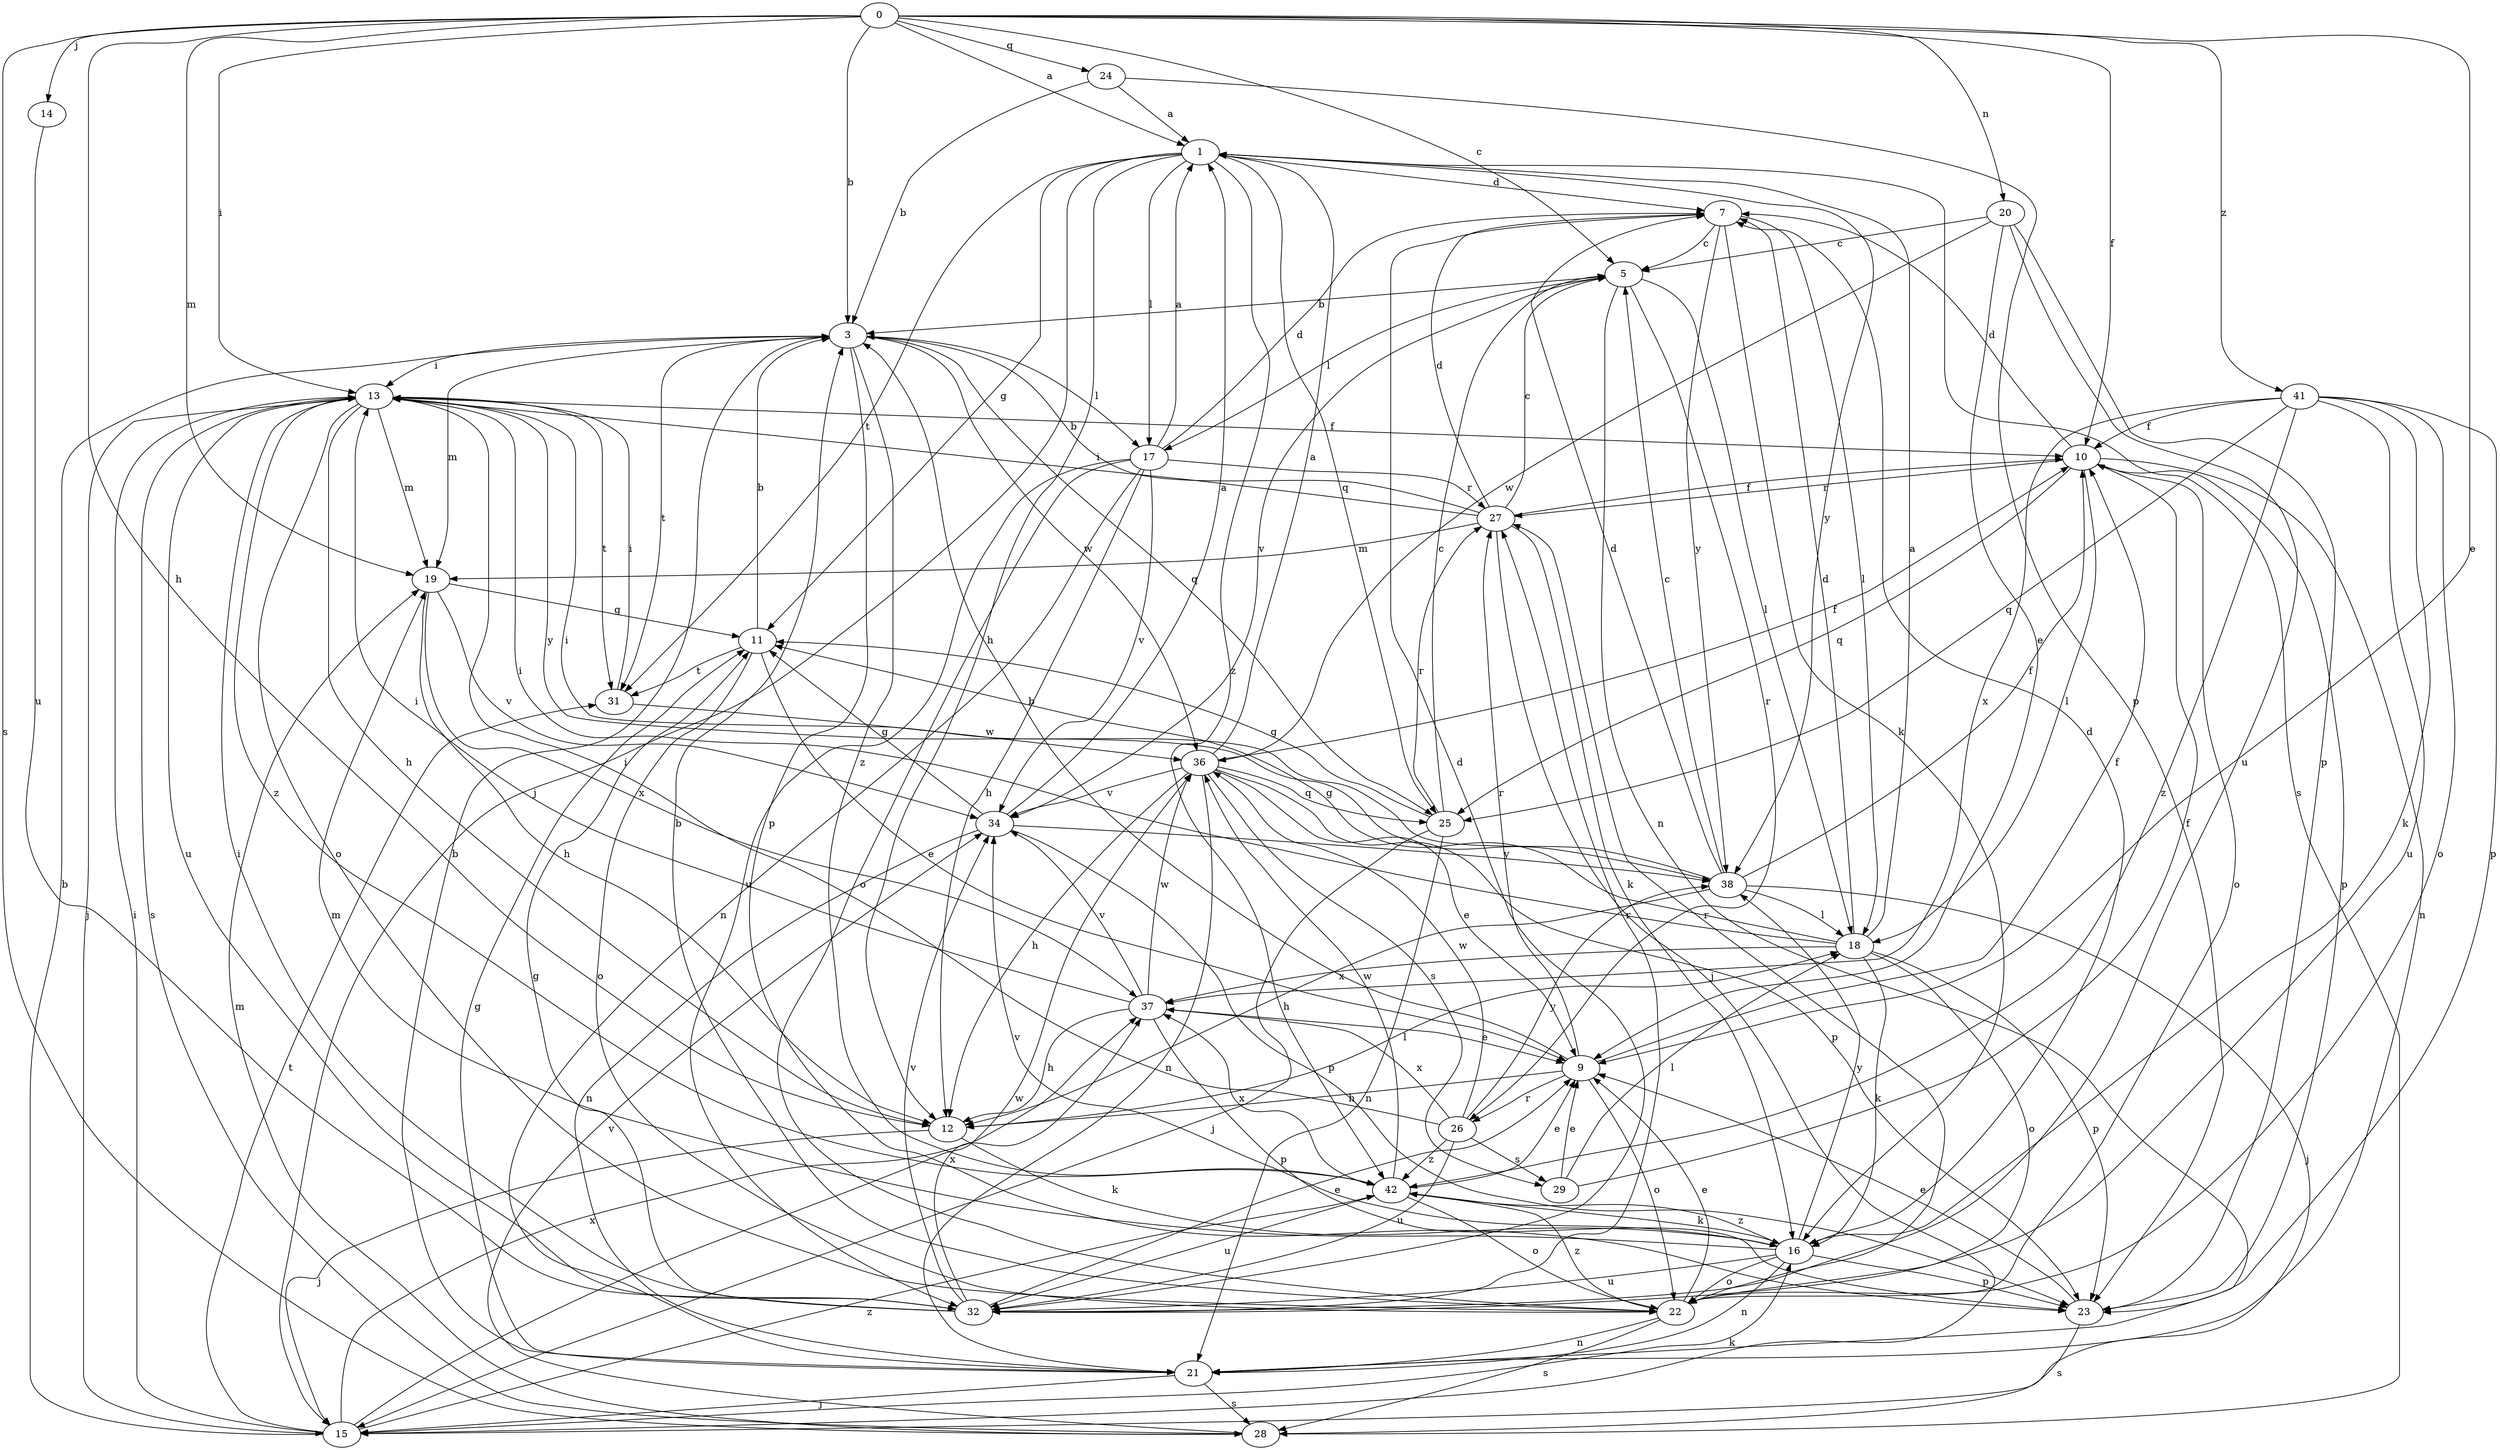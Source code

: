 strict digraph  {
0;
1;
3;
5;
7;
9;
10;
11;
12;
13;
14;
15;
16;
17;
18;
19;
20;
21;
22;
23;
24;
25;
26;
27;
28;
29;
31;
32;
34;
36;
37;
38;
41;
42;
0 -> 1  [label=a];
0 -> 3  [label=b];
0 -> 5  [label=c];
0 -> 9  [label=e];
0 -> 10  [label=f];
0 -> 12  [label=h];
0 -> 13  [label=i];
0 -> 14  [label=j];
0 -> 19  [label=m];
0 -> 20  [label=n];
0 -> 24  [label=q];
0 -> 28  [label=s];
0 -> 41  [label=z];
1 -> 7  [label=d];
1 -> 11  [label=g];
1 -> 12  [label=h];
1 -> 15  [label=j];
1 -> 17  [label=l];
1 -> 25  [label=q];
1 -> 28  [label=s];
1 -> 31  [label=t];
1 -> 38  [label=y];
1 -> 42  [label=z];
3 -> 13  [label=i];
3 -> 17  [label=l];
3 -> 19  [label=m];
3 -> 23  [label=p];
3 -> 25  [label=q];
3 -> 31  [label=t];
3 -> 36  [label=w];
3 -> 42  [label=z];
5 -> 3  [label=b];
5 -> 17  [label=l];
5 -> 18  [label=l];
5 -> 21  [label=n];
5 -> 26  [label=r];
5 -> 34  [label=v];
7 -> 5  [label=c];
7 -> 16  [label=k];
7 -> 18  [label=l];
7 -> 38  [label=y];
9 -> 3  [label=b];
9 -> 10  [label=f];
9 -> 12  [label=h];
9 -> 22  [label=o];
9 -> 26  [label=r];
9 -> 27  [label=r];
10 -> 7  [label=d];
10 -> 18  [label=l];
10 -> 21  [label=n];
10 -> 22  [label=o];
10 -> 23  [label=p];
10 -> 25  [label=q];
10 -> 27  [label=r];
11 -> 3  [label=b];
11 -> 9  [label=e];
11 -> 22  [label=o];
11 -> 31  [label=t];
12 -> 15  [label=j];
12 -> 16  [label=k];
12 -> 18  [label=l];
13 -> 10  [label=f];
13 -> 12  [label=h];
13 -> 15  [label=j];
13 -> 19  [label=m];
13 -> 22  [label=o];
13 -> 28  [label=s];
13 -> 31  [label=t];
13 -> 32  [label=u];
13 -> 38  [label=y];
13 -> 42  [label=z];
14 -> 32  [label=u];
15 -> 3  [label=b];
15 -> 13  [label=i];
15 -> 16  [label=k];
15 -> 31  [label=t];
15 -> 36  [label=w];
15 -> 37  [label=x];
15 -> 42  [label=z];
16 -> 7  [label=d];
16 -> 19  [label=m];
16 -> 21  [label=n];
16 -> 22  [label=o];
16 -> 23  [label=p];
16 -> 32  [label=u];
16 -> 34  [label=v];
16 -> 38  [label=y];
16 -> 42  [label=z];
17 -> 1  [label=a];
17 -> 7  [label=d];
17 -> 12  [label=h];
17 -> 21  [label=n];
17 -> 22  [label=o];
17 -> 27  [label=r];
17 -> 32  [label=u];
17 -> 34  [label=v];
18 -> 1  [label=a];
18 -> 7  [label=d];
18 -> 11  [label=g];
18 -> 13  [label=i];
18 -> 16  [label=k];
18 -> 22  [label=o];
18 -> 23  [label=p];
18 -> 37  [label=x];
19 -> 11  [label=g];
19 -> 12  [label=h];
19 -> 34  [label=v];
19 -> 37  [label=x];
20 -> 5  [label=c];
20 -> 9  [label=e];
20 -> 23  [label=p];
20 -> 32  [label=u];
20 -> 36  [label=w];
21 -> 3  [label=b];
21 -> 11  [label=g];
21 -> 15  [label=j];
21 -> 28  [label=s];
22 -> 3  [label=b];
22 -> 9  [label=e];
22 -> 21  [label=n];
22 -> 27  [label=r];
22 -> 28  [label=s];
22 -> 42  [label=z];
23 -> 9  [label=e];
23 -> 28  [label=s];
24 -> 1  [label=a];
24 -> 3  [label=b];
24 -> 23  [label=p];
25 -> 5  [label=c];
25 -> 11  [label=g];
25 -> 15  [label=j];
25 -> 21  [label=n];
25 -> 27  [label=r];
26 -> 13  [label=i];
26 -> 29  [label=s];
26 -> 32  [label=u];
26 -> 36  [label=w];
26 -> 37  [label=x];
26 -> 38  [label=y];
26 -> 42  [label=z];
27 -> 3  [label=b];
27 -> 5  [label=c];
27 -> 7  [label=d];
27 -> 10  [label=f];
27 -> 13  [label=i];
27 -> 15  [label=j];
27 -> 16  [label=k];
27 -> 19  [label=m];
28 -> 19  [label=m];
28 -> 34  [label=v];
29 -> 9  [label=e];
29 -> 10  [label=f];
29 -> 18  [label=l];
31 -> 13  [label=i];
31 -> 36  [label=w];
32 -> 7  [label=d];
32 -> 9  [label=e];
32 -> 11  [label=g];
32 -> 13  [label=i];
32 -> 27  [label=r];
32 -> 34  [label=v];
32 -> 37  [label=x];
34 -> 1  [label=a];
34 -> 11  [label=g];
34 -> 21  [label=n];
34 -> 23  [label=p];
34 -> 38  [label=y];
36 -> 1  [label=a];
36 -> 9  [label=e];
36 -> 10  [label=f];
36 -> 12  [label=h];
36 -> 21  [label=n];
36 -> 23  [label=p];
36 -> 25  [label=q];
36 -> 29  [label=s];
36 -> 34  [label=v];
37 -> 9  [label=e];
37 -> 12  [label=h];
37 -> 13  [label=i];
37 -> 23  [label=p];
37 -> 34  [label=v];
37 -> 36  [label=w];
38 -> 5  [label=c];
38 -> 7  [label=d];
38 -> 10  [label=f];
38 -> 12  [label=h];
38 -> 13  [label=i];
38 -> 15  [label=j];
38 -> 18  [label=l];
41 -> 10  [label=f];
41 -> 16  [label=k];
41 -> 22  [label=o];
41 -> 23  [label=p];
41 -> 25  [label=q];
41 -> 32  [label=u];
41 -> 37  [label=x];
41 -> 42  [label=z];
42 -> 9  [label=e];
42 -> 16  [label=k];
42 -> 22  [label=o];
42 -> 32  [label=u];
42 -> 36  [label=w];
42 -> 37  [label=x];
}
